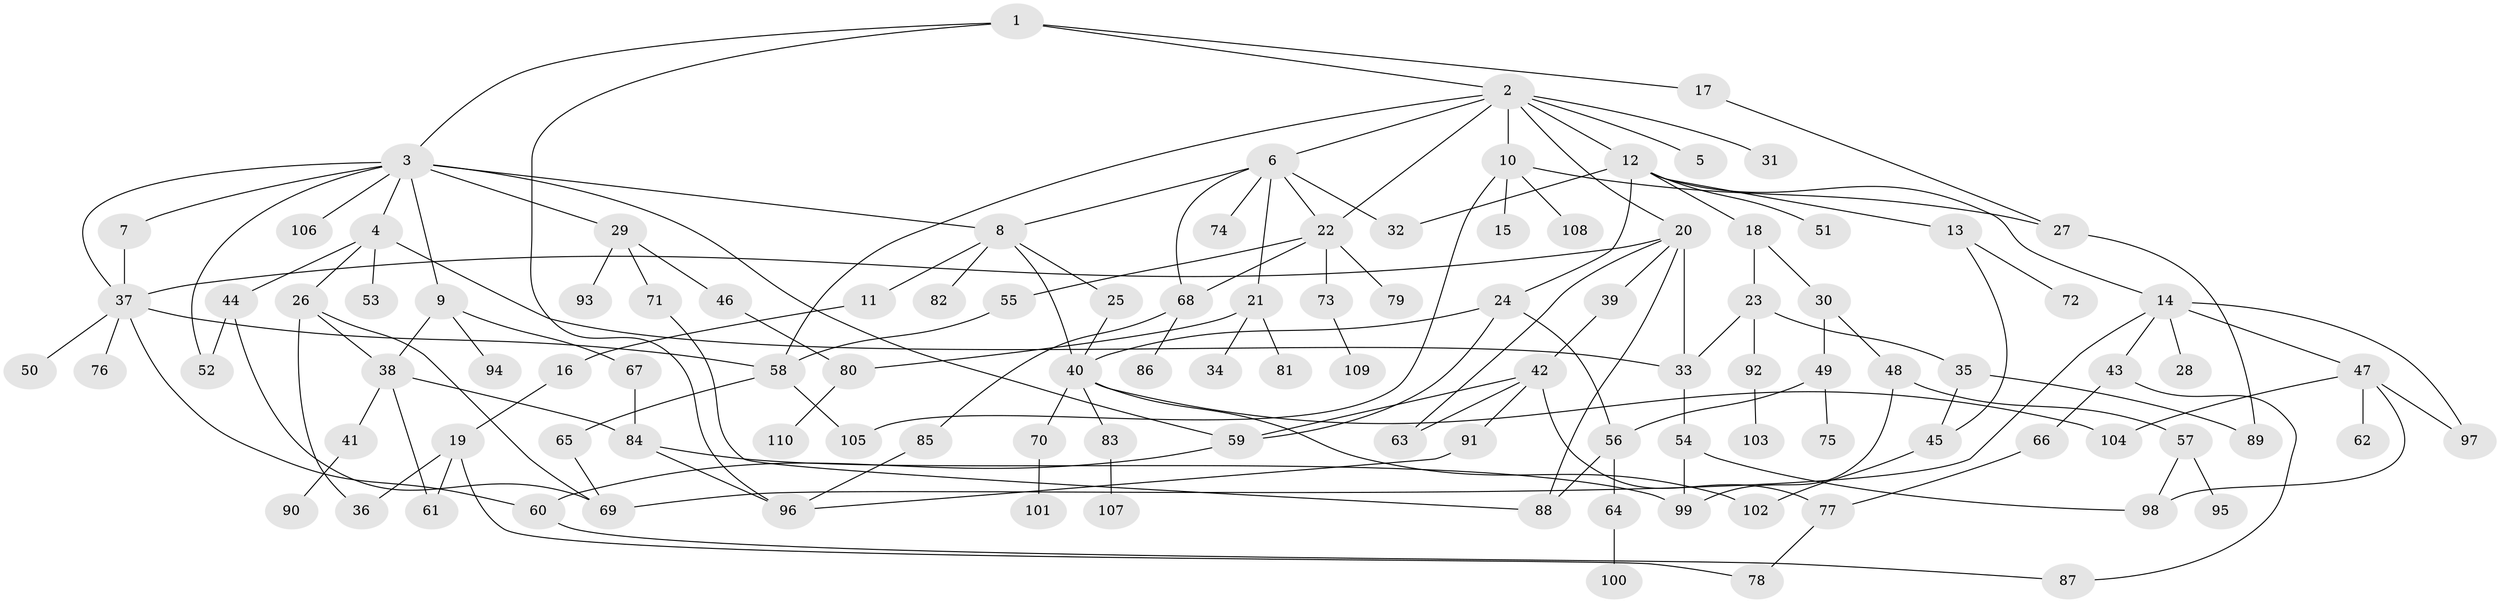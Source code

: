 // coarse degree distribution, {12: 0.012987012987012988, 11: 0.012987012987012988, 4: 0.16883116883116883, 1: 0.2987012987012987, 7: 0.025974025974025976, 2: 0.23376623376623376, 5: 0.1038961038961039, 9: 0.012987012987012988, 8: 0.012987012987012988, 3: 0.09090909090909091, 6: 0.025974025974025976}
// Generated by graph-tools (version 1.1) at 2025/51/02/27/25 19:51:37]
// undirected, 110 vertices, 154 edges
graph export_dot {
graph [start="1"]
  node [color=gray90,style=filled];
  1;
  2;
  3;
  4;
  5;
  6;
  7;
  8;
  9;
  10;
  11;
  12;
  13;
  14;
  15;
  16;
  17;
  18;
  19;
  20;
  21;
  22;
  23;
  24;
  25;
  26;
  27;
  28;
  29;
  30;
  31;
  32;
  33;
  34;
  35;
  36;
  37;
  38;
  39;
  40;
  41;
  42;
  43;
  44;
  45;
  46;
  47;
  48;
  49;
  50;
  51;
  52;
  53;
  54;
  55;
  56;
  57;
  58;
  59;
  60;
  61;
  62;
  63;
  64;
  65;
  66;
  67;
  68;
  69;
  70;
  71;
  72;
  73;
  74;
  75;
  76;
  77;
  78;
  79;
  80;
  81;
  82;
  83;
  84;
  85;
  86;
  87;
  88;
  89;
  90;
  91;
  92;
  93;
  94;
  95;
  96;
  97;
  98;
  99;
  100;
  101;
  102;
  103;
  104;
  105;
  106;
  107;
  108;
  109;
  110;
  1 -- 2;
  1 -- 3;
  1 -- 17;
  1 -- 96;
  2 -- 5;
  2 -- 6;
  2 -- 10;
  2 -- 12;
  2 -- 20;
  2 -- 31;
  2 -- 22;
  2 -- 58;
  3 -- 4;
  3 -- 7;
  3 -- 9;
  3 -- 29;
  3 -- 52;
  3 -- 59;
  3 -- 106;
  3 -- 8;
  3 -- 37;
  4 -- 26;
  4 -- 44;
  4 -- 53;
  4 -- 33;
  6 -- 8;
  6 -- 21;
  6 -- 22;
  6 -- 32;
  6 -- 68;
  6 -- 74;
  7 -- 37;
  8 -- 11;
  8 -- 25;
  8 -- 82;
  8 -- 40;
  9 -- 67;
  9 -- 94;
  9 -- 38;
  10 -- 15;
  10 -- 27;
  10 -- 105;
  10 -- 108;
  11 -- 16;
  12 -- 13;
  12 -- 14;
  12 -- 18;
  12 -- 24;
  12 -- 51;
  12 -- 32;
  13 -- 72;
  13 -- 45;
  14 -- 28;
  14 -- 43;
  14 -- 47;
  14 -- 69;
  14 -- 97;
  16 -- 19;
  17 -- 27;
  18 -- 23;
  18 -- 30;
  19 -- 36;
  19 -- 78;
  19 -- 61;
  20 -- 39;
  20 -- 88;
  20 -- 33;
  20 -- 63;
  20 -- 37;
  21 -- 34;
  21 -- 81;
  21 -- 80;
  22 -- 55;
  22 -- 73;
  22 -- 79;
  22 -- 68;
  23 -- 33;
  23 -- 35;
  23 -- 92;
  24 -- 40;
  24 -- 56;
  24 -- 59;
  25 -- 40;
  26 -- 38;
  26 -- 36;
  26 -- 69;
  27 -- 89;
  29 -- 46;
  29 -- 71;
  29 -- 93;
  30 -- 48;
  30 -- 49;
  33 -- 54;
  35 -- 45;
  35 -- 89;
  37 -- 50;
  37 -- 60;
  37 -- 76;
  37 -- 58;
  38 -- 41;
  38 -- 61;
  38 -- 84;
  39 -- 42;
  40 -- 70;
  40 -- 83;
  40 -- 102;
  40 -- 104;
  41 -- 90;
  42 -- 63;
  42 -- 91;
  42 -- 77;
  42 -- 59;
  43 -- 66;
  43 -- 87;
  44 -- 52;
  44 -- 69;
  45 -- 102;
  46 -- 80;
  47 -- 62;
  47 -- 104;
  47 -- 97;
  47 -- 98;
  48 -- 57;
  48 -- 99;
  49 -- 56;
  49 -- 75;
  54 -- 98;
  54 -- 99;
  55 -- 58;
  56 -- 64;
  56 -- 88;
  57 -- 95;
  57 -- 98;
  58 -- 65;
  58 -- 105;
  59 -- 60;
  60 -- 87;
  64 -- 100;
  65 -- 69;
  66 -- 77;
  67 -- 84;
  68 -- 85;
  68 -- 86;
  70 -- 101;
  71 -- 88;
  73 -- 109;
  77 -- 78;
  80 -- 110;
  83 -- 107;
  84 -- 96;
  84 -- 99;
  85 -- 96;
  91 -- 96;
  92 -- 103;
}

